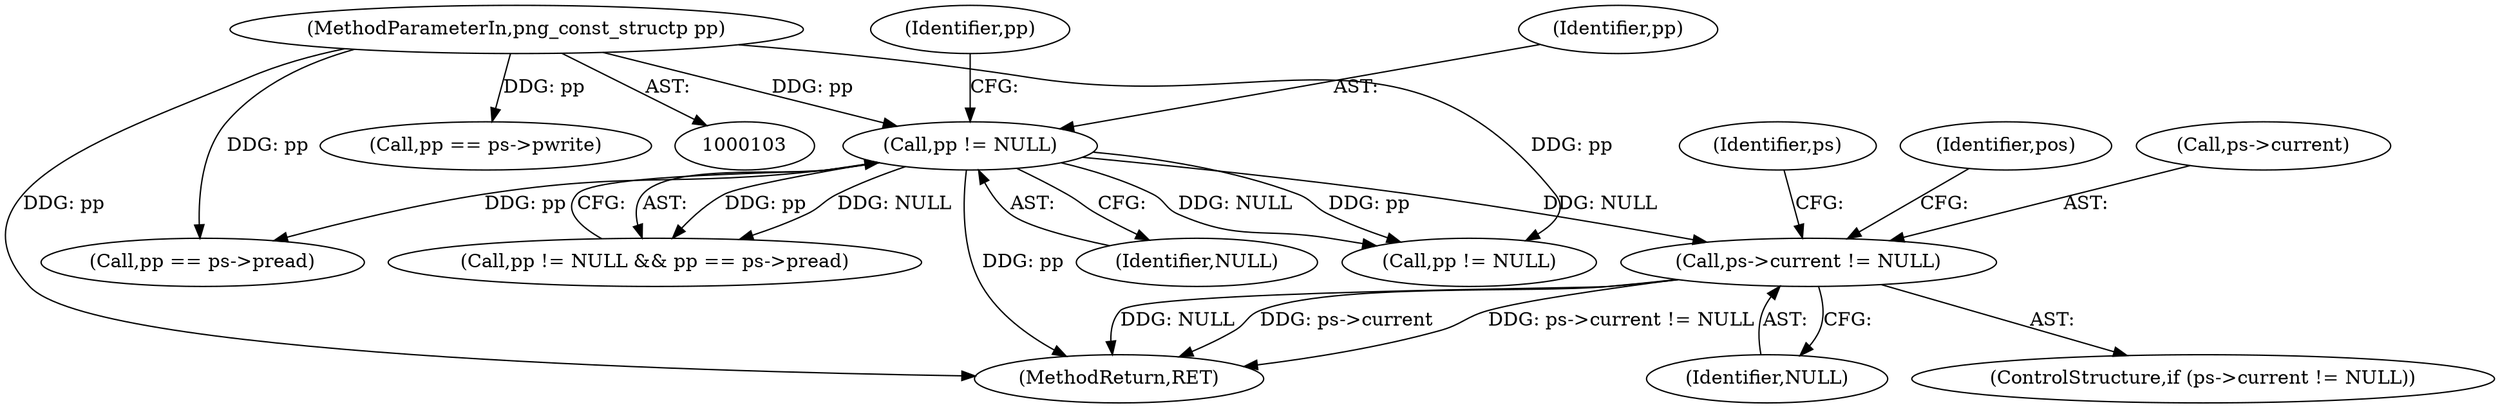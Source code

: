 digraph "0_Android_9d4853418ab2f754c2b63e091c29c5529b8b86ca_140@pointer" {
"1000130" [label="(Call,ps->current != NULL)"];
"1000113" [label="(Call,pp != NULL)"];
"1000105" [label="(MethodParameterIn,png_const_structp pp)"];
"1000129" [label="(ControlStructure,if (ps->current != NULL))"];
"1000202" [label="(Identifier,ps)"];
"1000114" [label="(Identifier,pp)"];
"1000117" [label="(Identifier,pp)"];
"1000137" [label="(Identifier,pos)"];
"1000115" [label="(Identifier,NULL)"];
"1000116" [label="(Call,pp == ps->pread)"];
"1000157" [label="(Call,pp != NULL)"];
"1000130" [label="(Call,ps->current != NULL)"];
"1000113" [label="(Call,pp != NULL)"];
"1000160" [label="(Call,pp == ps->pwrite)"];
"1000131" [label="(Call,ps->current)"];
"1000105" [label="(MethodParameterIn,png_const_structp pp)"];
"1000134" [label="(Identifier,NULL)"];
"1000112" [label="(Call,pp != NULL && pp == ps->pread)"];
"1000232" [label="(MethodReturn,RET)"];
"1000130" -> "1000129"  [label="AST: "];
"1000130" -> "1000134"  [label="CFG: "];
"1000131" -> "1000130"  [label="AST: "];
"1000134" -> "1000130"  [label="AST: "];
"1000137" -> "1000130"  [label="CFG: "];
"1000202" -> "1000130"  [label="CFG: "];
"1000130" -> "1000232"  [label="DDG: ps->current != NULL"];
"1000130" -> "1000232"  [label="DDG: NULL"];
"1000130" -> "1000232"  [label="DDG: ps->current"];
"1000113" -> "1000130"  [label="DDG: NULL"];
"1000113" -> "1000112"  [label="AST: "];
"1000113" -> "1000115"  [label="CFG: "];
"1000114" -> "1000113"  [label="AST: "];
"1000115" -> "1000113"  [label="AST: "];
"1000117" -> "1000113"  [label="CFG: "];
"1000112" -> "1000113"  [label="CFG: "];
"1000113" -> "1000232"  [label="DDG: pp"];
"1000113" -> "1000112"  [label="DDG: pp"];
"1000113" -> "1000112"  [label="DDG: NULL"];
"1000105" -> "1000113"  [label="DDG: pp"];
"1000113" -> "1000116"  [label="DDG: pp"];
"1000113" -> "1000157"  [label="DDG: pp"];
"1000113" -> "1000157"  [label="DDG: NULL"];
"1000105" -> "1000103"  [label="AST: "];
"1000105" -> "1000232"  [label="DDG: pp"];
"1000105" -> "1000116"  [label="DDG: pp"];
"1000105" -> "1000157"  [label="DDG: pp"];
"1000105" -> "1000160"  [label="DDG: pp"];
}
